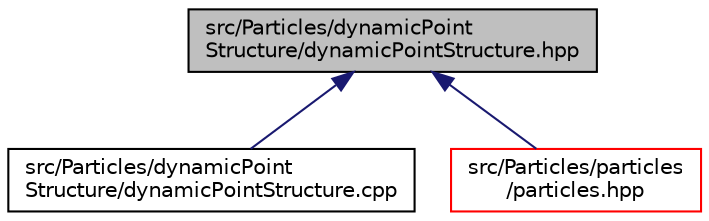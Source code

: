 digraph "src/Particles/dynamicPointStructure/dynamicPointStructure.hpp"
{
 // LATEX_PDF_SIZE
  edge [fontname="Helvetica",fontsize="10",labelfontname="Helvetica",labelfontsize="10"];
  node [fontname="Helvetica",fontsize="10",shape=record];
  Node1 [label="src/Particles/dynamicPoint\lStructure/dynamicPointStructure.hpp",height=0.2,width=0.4,color="black", fillcolor="grey75", style="filled", fontcolor="black",tooltip=" "];
  Node1 -> Node2 [dir="back",color="midnightblue",fontsize="10",style="solid",fontname="Helvetica"];
  Node2 [label="src/Particles/dynamicPoint\lStructure/dynamicPointStructure.cpp",height=0.2,width=0.4,color="black", fillcolor="white", style="filled",URL="$dynamicPointStructure_8cpp.html",tooltip=" "];
  Node1 -> Node3 [dir="back",color="midnightblue",fontsize="10",style="solid",fontname="Helvetica"];
  Node3 [label="src/Particles/particles\l/particles.hpp",height=0.2,width=0.4,color="red", fillcolor="white", style="filled",URL="$particles_8hpp.html",tooltip=" "];
}
